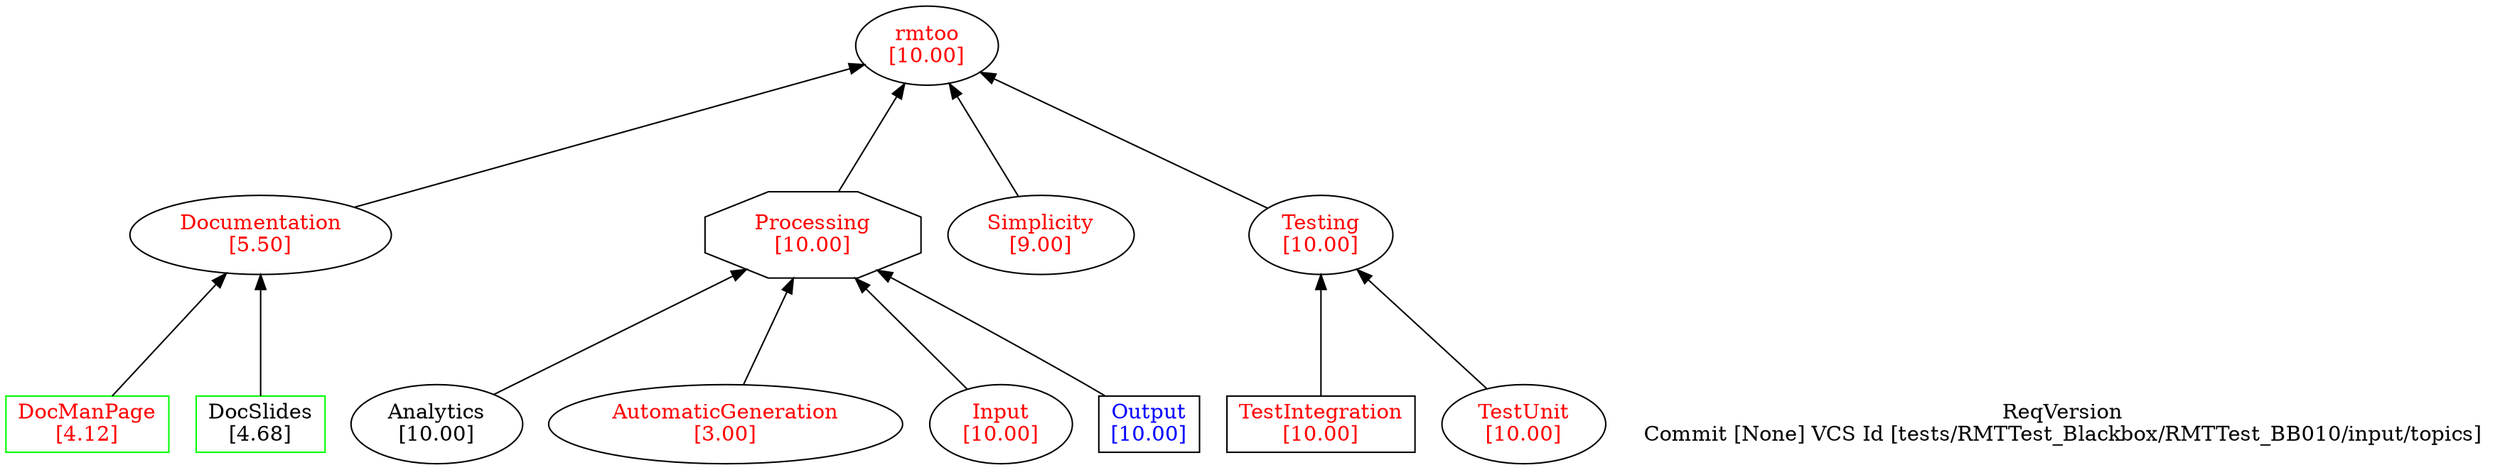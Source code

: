 digraph reqdeps {
rankdir=BT;
mclimit=10.0;
nslimit=10.0;ranksep=1;
"Analytics" [label="Analytics\n[10.00]"];
"Analytics" -> "Processing";
"AutomaticGeneration" [fontcolor=red,label="AutomaticGeneration\n[3.00]"];
"AutomaticGeneration" -> "Processing";
"DocManPage" [color=green,fontcolor=red,label="DocManPage\n[4.12]",shape=box];
"DocManPage" -> "Documentation";
"DocSlides" [color=green,label="DocSlides\n[4.68]",shape=box];
"DocSlides" -> "Documentation";
"Documentation" [fontcolor=red,label="Documentation\n[5.50]"];
"Documentation" -> "rmtoo";
"Input" [fontcolor=red,label="Input\n[10.00]"];
"Input" -> "Processing";
"Output" [fontcolor=blue,label="Output\n[10.00]",shape=box];
"Output" -> "Processing";
"Processing" [fontcolor=red,label="Processing\n[10.00]",shape=octagon];
"Processing" -> "rmtoo";
"Simplicity" [fontcolor=red,label="Simplicity\n[9.00]"];
"Simplicity" -> "rmtoo";
"TestIntegration" [fontcolor=red,label="TestIntegration\n[10.00]",shape=box];
"TestIntegration" -> "Testing";
"TestUnit" [fontcolor=red,label="TestUnit\n[10.00]"];
"TestUnit" -> "Testing";
"Testing" [fontcolor=red,label="Testing\n[10.00]"];
"Testing" -> "rmtoo";
"rmtoo" [fontcolor=red,label="rmtoo\n[10.00]"];
ReqVersion [shape=plaintext label="ReqVersion\nCommit [None] VCS Id [tests/RMTTest_Blackbox/RMTTest_BB010/input/topics]"]
}
